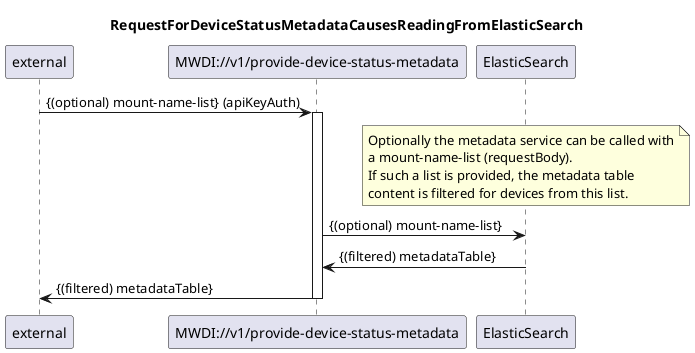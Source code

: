@startuml 108_ProvideDeviceMetadataTable
skinparam responseMessageBelowArrow true

title RequestForDeviceStatusMetadataCausesReadingFromElasticSearch

participant "external" as requestor
participant "MWDI://v1/provide-device-status-metadata" as data
participant "ElasticSearch" as es

requestor -> data: {(optional) mount-name-list} (apiKeyAuth)
activate data

note over es
  Optionally the metadata service can be called with
  a mount-name-list (requestBody).
  If such a list is provided, the metadata table
  content is filtered for devices from this list.
end note

data -> es: {(optional) mount-name-list}
es -> data: {(filtered) metadataTable}

data -> requestor: {(filtered) metadataTable}
deactivate data

@enduml